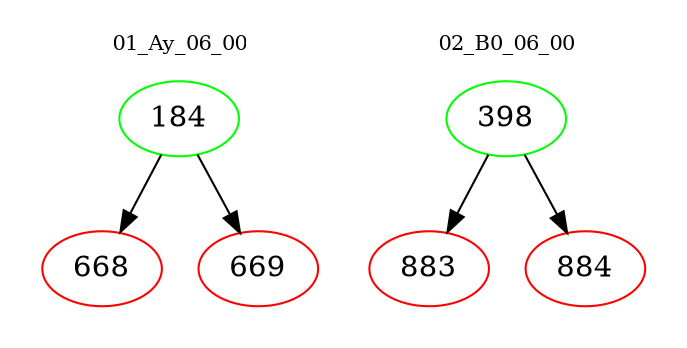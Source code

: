 digraph{
subgraph cluster_0 {
color = white
label = "01_Ay_06_00";
fontsize=10;
T0_184 [label="184", color="green"]
T0_184 -> T0_668 [color="black"]
T0_668 [label="668", color="red"]
T0_184 -> T0_669 [color="black"]
T0_669 [label="669", color="red"]
}
subgraph cluster_1 {
color = white
label = "02_B0_06_00";
fontsize=10;
T1_398 [label="398", color="green"]
T1_398 -> T1_883 [color="black"]
T1_883 [label="883", color="red"]
T1_398 -> T1_884 [color="black"]
T1_884 [label="884", color="red"]
}
}
